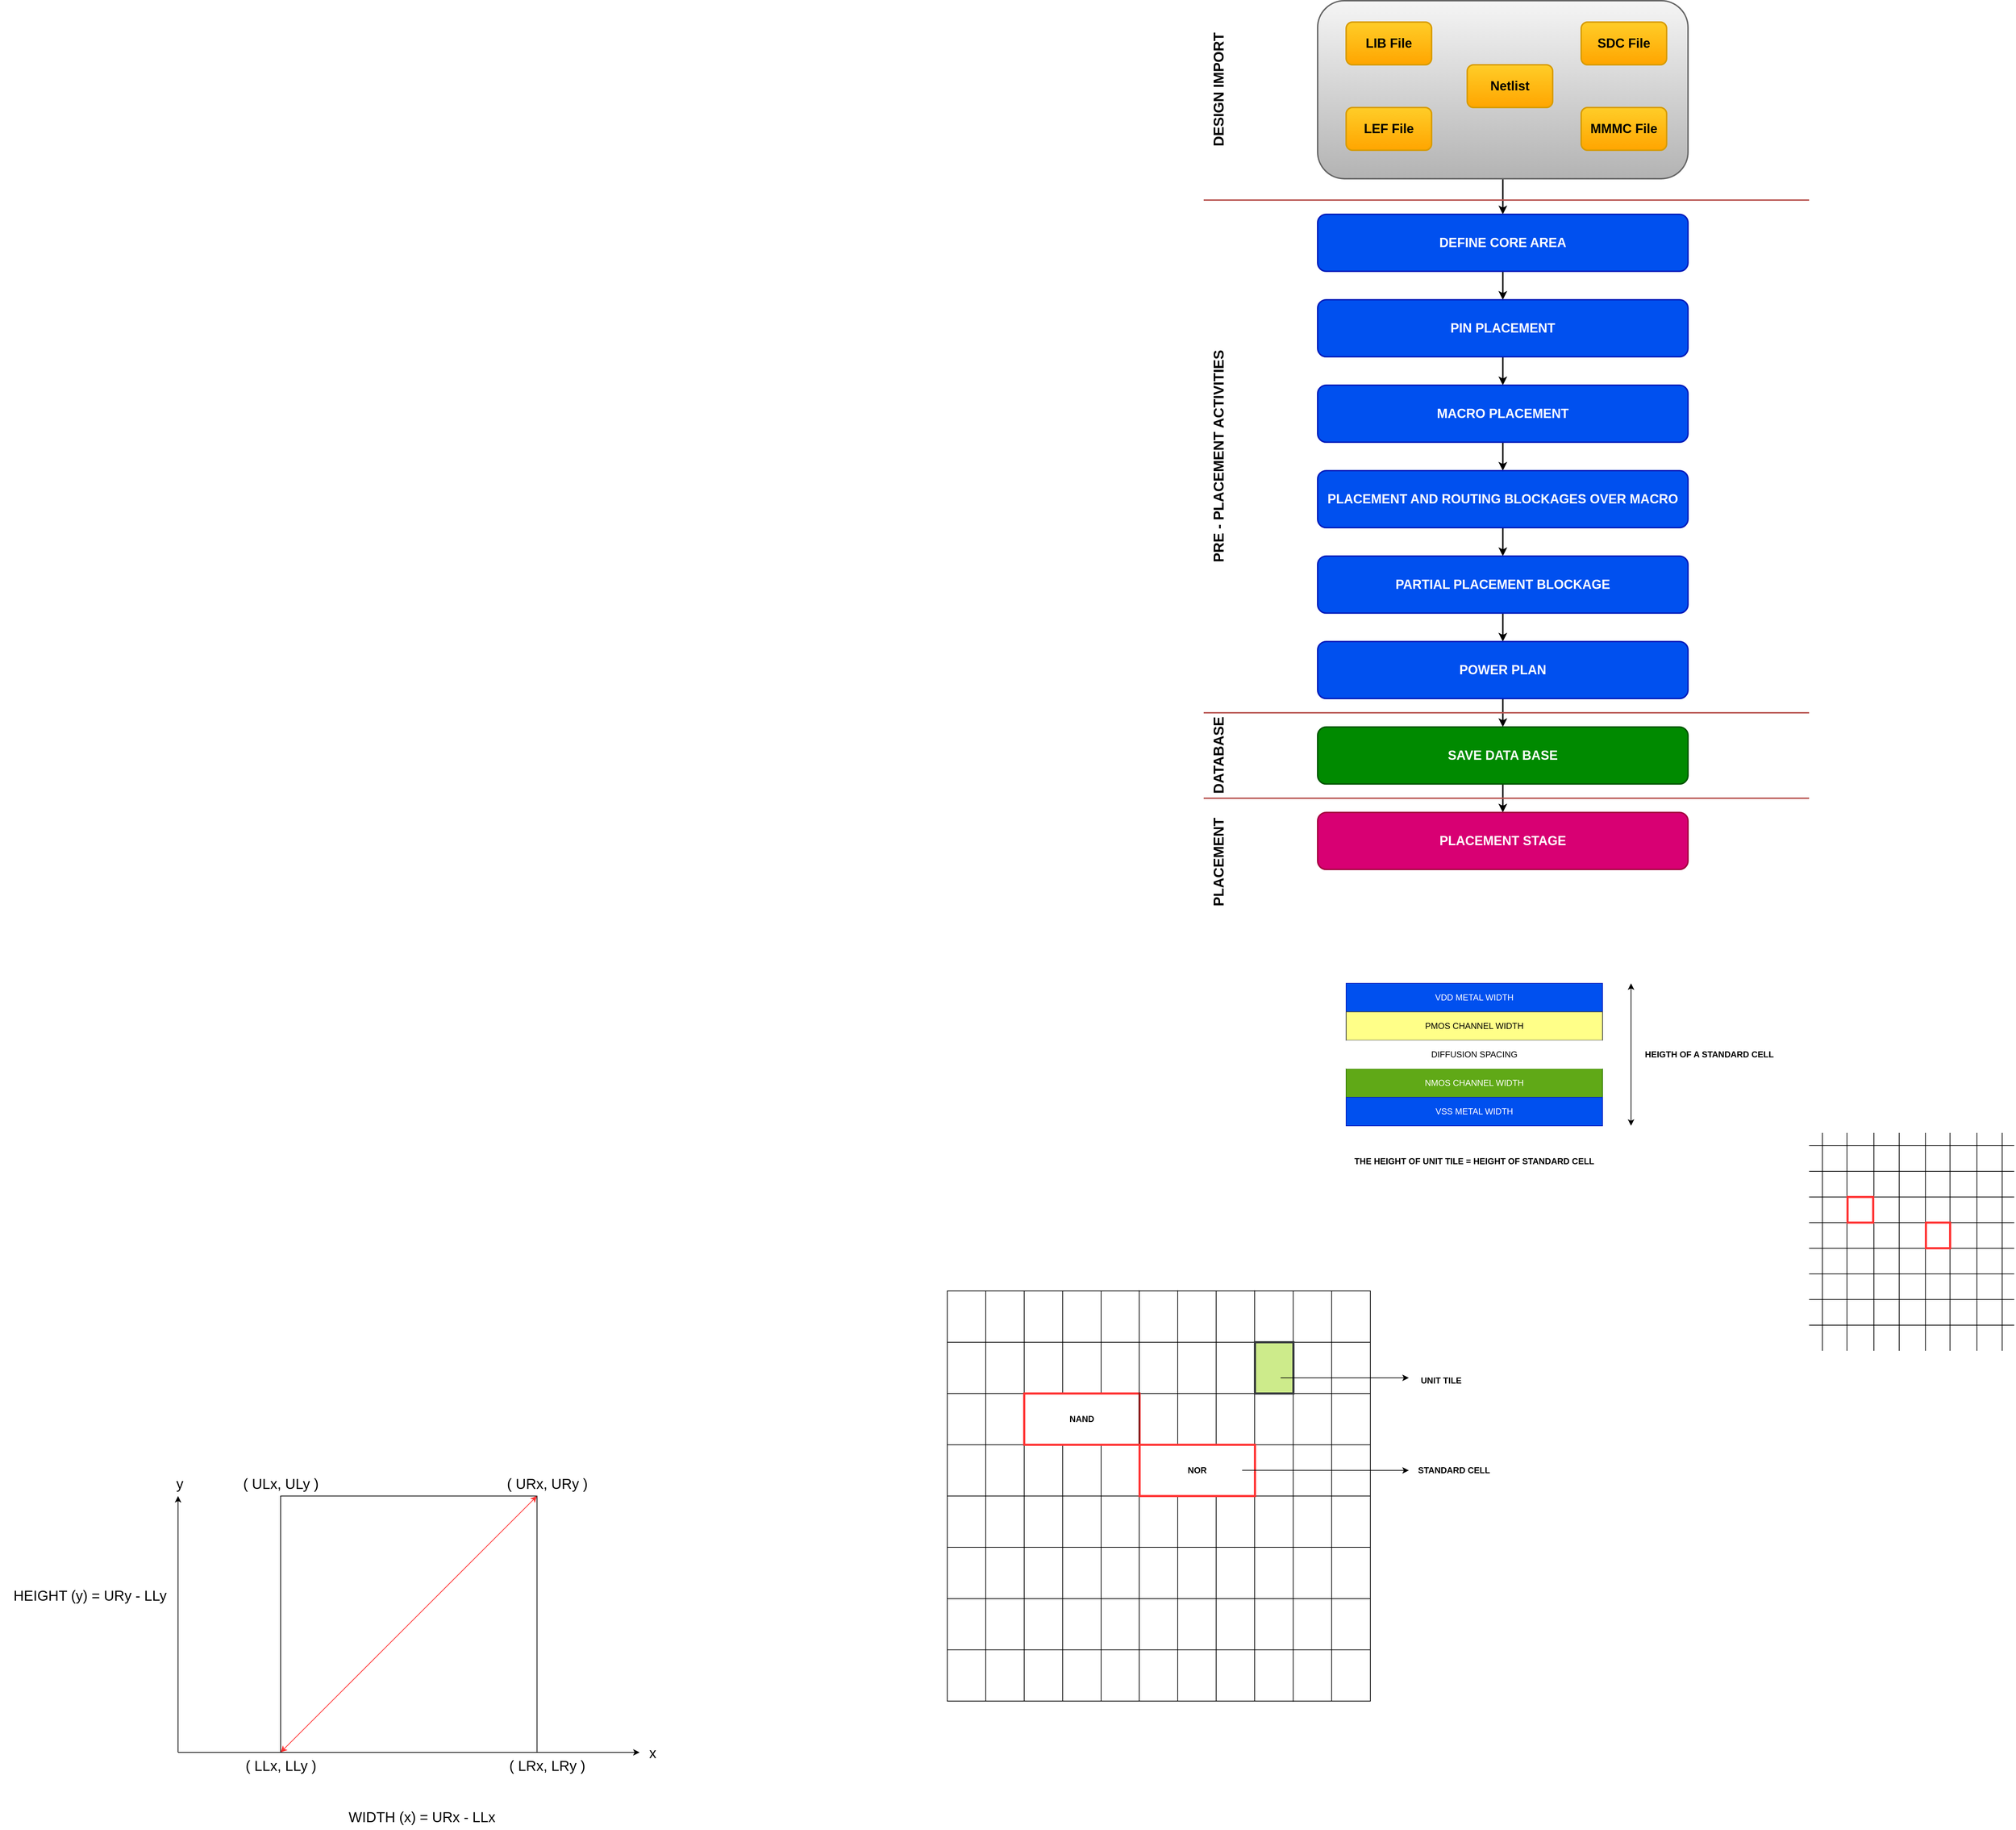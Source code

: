 <mxfile version="27.1.4">
  <diagram name="Page-1" id="ekzMZGjHH9j-4t2uULvl">
    <mxGraphModel dx="2772" dy="611" grid="1" gridSize="18" guides="1" tooltips="1" connect="1" arrows="1" fold="1" page="1" pageScale="1" pageWidth="850" pageHeight="1100" math="0" shadow="0">
      <root>
        <mxCell id="0" />
        <mxCell id="1" parent="0" />
        <mxCell id="rdmJ6DNgbbCMuEhDgJib-21" value="" style="edgeStyle=orthogonalEdgeStyle;rounded=0;orthogonalLoop=1;jettySize=auto;html=1;strokeWidth=2;fontSize=20;" edge="1" parent="1" source="rdmJ6DNgbbCMuEhDgJib-19" target="rdmJ6DNgbbCMuEhDgJib-6">
          <mxGeometry relative="1" as="geometry" />
        </mxCell>
        <mxCell id="rdmJ6DNgbbCMuEhDgJib-19" value="" style="rounded=1;whiteSpace=wrap;html=1;strokeWidth=2;fontSize=18;fillColor=#f5f5f5;gradientColor=#b3b3b3;strokeColor=#666666;" vertex="1" parent="1">
          <mxGeometry x="160" y="60" width="520" height="250" as="geometry" />
        </mxCell>
        <mxCell id="rdmJ6DNgbbCMuEhDgJib-1" value="Netlist" style="rounded=1;whiteSpace=wrap;html=1;fontStyle=1;strokeWidth=2;fontSize=18;fillColor=#ffcd28;gradientColor=#ffa500;strokeColor=#d79b00;" vertex="1" parent="1">
          <mxGeometry x="370" y="150" width="120" height="60" as="geometry" />
        </mxCell>
        <mxCell id="rdmJ6DNgbbCMuEhDgJib-2" value="LEF File" style="rounded=1;whiteSpace=wrap;html=1;fontStyle=1;strokeWidth=2;fontSize=18;fillColor=#ffcd28;gradientColor=#ffa500;strokeColor=#d79b00;" vertex="1" parent="1">
          <mxGeometry x="200" y="210" width="120" height="60" as="geometry" />
        </mxCell>
        <mxCell id="rdmJ6DNgbbCMuEhDgJib-3" value="LIB File" style="rounded=1;whiteSpace=wrap;html=1;fontStyle=1;strokeWidth=2;fontSize=18;fillColor=#ffcd28;gradientColor=#ffa500;strokeColor=#d79b00;" vertex="1" parent="1">
          <mxGeometry x="200" y="90" width="120" height="60" as="geometry" />
        </mxCell>
        <mxCell id="rdmJ6DNgbbCMuEhDgJib-4" value="SDC File" style="rounded=1;whiteSpace=wrap;html=1;fontStyle=1;strokeWidth=2;fontSize=18;fillColor=#ffcd28;gradientColor=#ffa500;strokeColor=#d79b00;" vertex="1" parent="1">
          <mxGeometry x="530" y="90" width="120" height="60" as="geometry" />
        </mxCell>
        <mxCell id="rdmJ6DNgbbCMuEhDgJib-5" value="MMMC File" style="rounded=1;whiteSpace=wrap;html=1;fontStyle=1;strokeWidth=2;fontSize=18;fillColor=#ffcd28;gradientColor=#ffa500;strokeColor=#d79b00;" vertex="1" parent="1">
          <mxGeometry x="530" y="210" width="120" height="60" as="geometry" />
        </mxCell>
        <mxCell id="rdmJ6DNgbbCMuEhDgJib-22" value="" style="edgeStyle=orthogonalEdgeStyle;rounded=0;orthogonalLoop=1;jettySize=auto;html=1;strokeWidth=2;fontSize=18;" edge="1" parent="1" source="rdmJ6DNgbbCMuEhDgJib-6" target="rdmJ6DNgbbCMuEhDgJib-12">
          <mxGeometry relative="1" as="geometry" />
        </mxCell>
        <mxCell id="rdmJ6DNgbbCMuEhDgJib-6" value="DEFINE CORE AREA" style="rounded=1;whiteSpace=wrap;html=1;fontStyle=1;strokeWidth=2;fillColor=#0050ef;fontColor=#ffffff;strokeColor=#001DBC;fontSize=18;" vertex="1" parent="1">
          <mxGeometry x="160" y="360" width="520" height="80" as="geometry" />
        </mxCell>
        <mxCell id="rdmJ6DNgbbCMuEhDgJib-23" value="" style="edgeStyle=orthogonalEdgeStyle;rounded=0;orthogonalLoop=1;jettySize=auto;html=1;strokeWidth=2;fontSize=18;" edge="1" parent="1" source="rdmJ6DNgbbCMuEhDgJib-12" target="rdmJ6DNgbbCMuEhDgJib-13">
          <mxGeometry relative="1" as="geometry" />
        </mxCell>
        <mxCell id="rdmJ6DNgbbCMuEhDgJib-12" value="PIN PLACEMENT" style="rounded=1;whiteSpace=wrap;html=1;fontStyle=1;strokeWidth=2;fillColor=#0050ef;strokeColor=#001DBC;fontColor=#ffffff;fontSize=18;" vertex="1" parent="1">
          <mxGeometry x="160" y="480" width="520" height="80" as="geometry" />
        </mxCell>
        <mxCell id="rdmJ6DNgbbCMuEhDgJib-24" value="" style="edgeStyle=orthogonalEdgeStyle;rounded=0;orthogonalLoop=1;jettySize=auto;html=1;strokeWidth=2;fontSize=18;" edge="1" parent="1" source="rdmJ6DNgbbCMuEhDgJib-13" target="rdmJ6DNgbbCMuEhDgJib-14">
          <mxGeometry relative="1" as="geometry" />
        </mxCell>
        <mxCell id="rdmJ6DNgbbCMuEhDgJib-13" value="MACRO PLACEMENT" style="rounded=1;whiteSpace=wrap;html=1;fontStyle=1;strokeWidth=2;fillColor=#0050ef;strokeColor=#001DBC;fontColor=#ffffff;fontSize=18;" vertex="1" parent="1">
          <mxGeometry x="160" y="600" width="520" height="80" as="geometry" />
        </mxCell>
        <mxCell id="rdmJ6DNgbbCMuEhDgJib-25" value="" style="edgeStyle=orthogonalEdgeStyle;rounded=0;orthogonalLoop=1;jettySize=auto;html=1;strokeWidth=2;fontSize=18;" edge="1" parent="1" source="rdmJ6DNgbbCMuEhDgJib-14" target="rdmJ6DNgbbCMuEhDgJib-15">
          <mxGeometry relative="1" as="geometry" />
        </mxCell>
        <mxCell id="rdmJ6DNgbbCMuEhDgJib-14" value="PLACEMENT AND ROUTING BLOCKAGES OVER MACRO" style="rounded=1;whiteSpace=wrap;html=1;fontStyle=1;strokeWidth=2;fillColor=#0050ef;strokeColor=#001DBC;fontColor=#ffffff;fontSize=18;" vertex="1" parent="1">
          <mxGeometry x="160" y="720" width="520" height="80" as="geometry" />
        </mxCell>
        <mxCell id="rdmJ6DNgbbCMuEhDgJib-26" value="" style="edgeStyle=orthogonalEdgeStyle;rounded=0;orthogonalLoop=1;jettySize=auto;html=1;strokeWidth=2;fontSize=18;" edge="1" parent="1" source="rdmJ6DNgbbCMuEhDgJib-15" target="rdmJ6DNgbbCMuEhDgJib-16">
          <mxGeometry relative="1" as="geometry" />
        </mxCell>
        <mxCell id="rdmJ6DNgbbCMuEhDgJib-15" value="PARTIAL PLACEMENT BLOCKAGE" style="rounded=1;whiteSpace=wrap;html=1;fontStyle=1;strokeWidth=2;fillColor=#0050ef;strokeColor=#001DBC;fontColor=#ffffff;fontSize=18;" vertex="1" parent="1">
          <mxGeometry x="160" y="840" width="520" height="80" as="geometry" />
        </mxCell>
        <mxCell id="rdmJ6DNgbbCMuEhDgJib-27" value="" style="edgeStyle=orthogonalEdgeStyle;rounded=0;orthogonalLoop=1;jettySize=auto;html=1;strokeWidth=2;fontSize=18;" edge="1" parent="1" source="rdmJ6DNgbbCMuEhDgJib-16" target="rdmJ6DNgbbCMuEhDgJib-17">
          <mxGeometry relative="1" as="geometry" />
        </mxCell>
        <mxCell id="rdmJ6DNgbbCMuEhDgJib-16" value="POWER PLAN" style="rounded=1;whiteSpace=wrap;html=1;fontStyle=1;strokeWidth=2;fillColor=#0050ef;strokeColor=#001DBC;fontColor=#ffffff;fontSize=18;" vertex="1" parent="1">
          <mxGeometry x="160" y="960" width="520" height="80" as="geometry" />
        </mxCell>
        <mxCell id="rdmJ6DNgbbCMuEhDgJib-28" value="" style="edgeStyle=orthogonalEdgeStyle;rounded=0;orthogonalLoop=1;jettySize=auto;html=1;strokeWidth=2;fontSize=18;" edge="1" parent="1" source="rdmJ6DNgbbCMuEhDgJib-17" target="rdmJ6DNgbbCMuEhDgJib-18">
          <mxGeometry relative="1" as="geometry" />
        </mxCell>
        <mxCell id="rdmJ6DNgbbCMuEhDgJib-17" value="SAVE DATA BASE" style="rounded=1;whiteSpace=wrap;html=1;fontStyle=1;strokeWidth=2;fillColor=#008a00;fontColor=#ffffff;strokeColor=#005700;fontSize=18;" vertex="1" parent="1">
          <mxGeometry x="160" y="1080" width="520" height="80" as="geometry" />
        </mxCell>
        <mxCell id="rdmJ6DNgbbCMuEhDgJib-18" value="PLACEMENT STAGE" style="rounded=1;whiteSpace=wrap;html=1;fontStyle=1;strokeWidth=2;fillColor=#d80073;fontColor=#ffffff;strokeColor=#A50040;fontSize=18;" vertex="1" parent="1">
          <mxGeometry x="160" y="1200" width="520" height="80" as="geometry" />
        </mxCell>
        <mxCell id="rdmJ6DNgbbCMuEhDgJib-29" value="DESIGN IMPORT" style="text;html=1;align=center;verticalAlign=middle;resizable=0;points=[];autosize=1;strokeColor=none;fillColor=none;fontSize=20;rotation=270;fontStyle=1;strokeWidth=2;" vertex="1" parent="1">
          <mxGeometry x="-70" y="165" width="180" height="40" as="geometry" />
        </mxCell>
        <mxCell id="rdmJ6DNgbbCMuEhDgJib-30" value="" style="html=1;rounded=0;strokeWidth=2;fillColor=#f8cecc;strokeColor=#b85450;endArrow=none;startFill=0;" edge="1" parent="1">
          <mxGeometry width="100" relative="1" as="geometry">
            <mxPoint y="1060" as="sourcePoint" />
            <mxPoint x="850" y="1060" as="targetPoint" />
          </mxGeometry>
        </mxCell>
        <mxCell id="rdmJ6DNgbbCMuEhDgJib-31" value="" style="html=1;rounded=0;strokeWidth=2;fillColor=#f8cecc;strokeColor=#b85450;endArrow=none;startFill=0;" edge="1" parent="1">
          <mxGeometry width="100" relative="1" as="geometry">
            <mxPoint y="1180" as="sourcePoint" />
            <mxPoint x="850" y="1180" as="targetPoint" />
          </mxGeometry>
        </mxCell>
        <mxCell id="rdmJ6DNgbbCMuEhDgJib-32" value="" style="html=1;rounded=0;strokeWidth=2;fillColor=#f8cecc;strokeColor=#b85450;endArrow=none;startFill=0;" edge="1" parent="1">
          <mxGeometry width="100" relative="1" as="geometry">
            <mxPoint y="340" as="sourcePoint" />
            <mxPoint x="850" y="340" as="targetPoint" />
          </mxGeometry>
        </mxCell>
        <mxCell id="rdmJ6DNgbbCMuEhDgJib-33" value="PRE - PLACEMENT ACTIVITIES" style="text;html=1;align=center;verticalAlign=middle;resizable=0;points=[];autosize=1;strokeColor=none;fillColor=none;fontSize=20;rotation=270;fontStyle=1;strokeWidth=2;" vertex="1" parent="1">
          <mxGeometry x="-140" y="680" width="320" height="40" as="geometry" />
        </mxCell>
        <mxCell id="rdmJ6DNgbbCMuEhDgJib-34" value="DATABASE" style="text;html=1;align=center;verticalAlign=middle;resizable=0;points=[];autosize=1;strokeColor=none;fillColor=none;fontSize=20;rotation=270;fontStyle=1;strokeWidth=2;" vertex="1" parent="1">
          <mxGeometry x="-45" y="1100" width="130" height="40" as="geometry" />
        </mxCell>
        <mxCell id="rdmJ6DNgbbCMuEhDgJib-35" value="PLACEMENT" style="text;html=1;align=center;verticalAlign=middle;resizable=0;points=[];autosize=1;strokeColor=none;fillColor=none;fontSize=20;rotation=270;fontStyle=1;strokeWidth=2;" vertex="1" parent="1">
          <mxGeometry x="-55" y="1250" width="150" height="40" as="geometry" />
        </mxCell>
        <mxCell id="rdmJ6DNgbbCMuEhDgJib-36" value="VDD METAL WIDTH" style="rounded=0;whiteSpace=wrap;html=1;fillColor=#0050ef;strokeColor=#001DBC;fontColor=#ffffff;" vertex="1" parent="1">
          <mxGeometry x="200" y="1440" width="360" height="40" as="geometry" />
        </mxCell>
        <mxCell id="rdmJ6DNgbbCMuEhDgJib-37" value="PMOS CHANNEL WIDTH" style="rounded=0;whiteSpace=wrap;html=1;fillColor=#ffff88;strokeColor=#36393d;" vertex="1" parent="1">
          <mxGeometry x="200" y="1480" width="360" height="40" as="geometry" />
        </mxCell>
        <mxCell id="rdmJ6DNgbbCMuEhDgJib-38" value="NMOS CHANNEL WIDTH" style="rounded=0;whiteSpace=wrap;html=1;fillColor=#60a917;fontColor=#ffffff;strokeColor=#2D7600;" vertex="1" parent="1">
          <mxGeometry x="200" y="1560" width="360" height="40" as="geometry" />
        </mxCell>
        <mxCell id="rdmJ6DNgbbCMuEhDgJib-39" value="VSS METAL WIDTH" style="rounded=0;whiteSpace=wrap;html=1;fillColor=#0050ef;fontColor=#ffffff;strokeColor=#001DBC;" vertex="1" parent="1">
          <mxGeometry x="200" y="1600" width="360" height="40" as="geometry" />
        </mxCell>
        <mxCell id="rdmJ6DNgbbCMuEhDgJib-41" value="DIFFUSION SPACING" style="rounded=0;whiteSpace=wrap;html=1;strokeColor=none;" vertex="1" parent="1">
          <mxGeometry x="200" y="1520" width="360" height="40" as="geometry" />
        </mxCell>
        <mxCell id="rdmJ6DNgbbCMuEhDgJib-42" value="" style="endArrow=classic;startArrow=classic;html=1;rounded=0;" edge="1" parent="1">
          <mxGeometry width="50" height="50" relative="1" as="geometry">
            <mxPoint x="600" y="1640" as="sourcePoint" />
            <mxPoint x="600" y="1440" as="targetPoint" />
          </mxGeometry>
        </mxCell>
        <mxCell id="rdmJ6DNgbbCMuEhDgJib-46" value="HEIGTH OF A STANDARD CELL" style="rounded=0;whiteSpace=wrap;html=1;strokeColor=none;fontStyle=1" vertex="1" parent="1">
          <mxGeometry x="610" y="1520" width="200" height="40" as="geometry" />
        </mxCell>
        <mxCell id="rdmJ6DNgbbCMuEhDgJib-47" value="THE HEIGHT OF UNIT TILE = HEIGHT OF STANDARD CELL" style="rounded=0;whiteSpace=wrap;html=1;strokeColor=none;fontStyle=1" vertex="1" parent="1">
          <mxGeometry x="200" y="1670" width="360" height="40" as="geometry" />
        </mxCell>
        <mxCell id="rdmJ6DNgbbCMuEhDgJib-48" value="" style="endArrow=none;html=1;rounded=0;" edge="1" parent="1">
          <mxGeometry width="50" height="50" relative="1" as="geometry">
            <mxPoint x="850" y="1668" as="sourcePoint" />
            <mxPoint x="1138" y="1668" as="targetPoint" />
          </mxGeometry>
        </mxCell>
        <mxCell id="rdmJ6DNgbbCMuEhDgJib-50" value="" style="endArrow=none;html=1;rounded=0;" edge="1" parent="1">
          <mxGeometry width="50" height="50" relative="1" as="geometry">
            <mxPoint x="850" y="1704" as="sourcePoint" />
            <mxPoint x="1138" y="1704" as="targetPoint" />
          </mxGeometry>
        </mxCell>
        <mxCell id="rdmJ6DNgbbCMuEhDgJib-52" value="" style="endArrow=none;html=1;rounded=0;" edge="1" parent="1">
          <mxGeometry width="50" height="50" relative="1" as="geometry">
            <mxPoint x="850" y="1740" as="sourcePoint" />
            <mxPoint x="1138" y="1740" as="targetPoint" />
          </mxGeometry>
        </mxCell>
        <mxCell id="rdmJ6DNgbbCMuEhDgJib-54" value="" style="endArrow=none;html=1;rounded=0;" edge="1" parent="1">
          <mxGeometry width="50" height="50" relative="1" as="geometry">
            <mxPoint x="850" y="1776" as="sourcePoint" />
            <mxPoint x="1138" y="1776" as="targetPoint" />
          </mxGeometry>
        </mxCell>
        <mxCell id="rdmJ6DNgbbCMuEhDgJib-56" value="" style="endArrow=none;html=1;rounded=0;" edge="1" parent="1">
          <mxGeometry width="50" height="50" relative="1" as="geometry">
            <mxPoint x="850" y="1812" as="sourcePoint" />
            <mxPoint x="1138" y="1812" as="targetPoint" />
          </mxGeometry>
        </mxCell>
        <mxCell id="rdmJ6DNgbbCMuEhDgJib-58" value="" style="endArrow=none;html=1;rounded=0;" edge="1" parent="1">
          <mxGeometry width="50" height="50" relative="1" as="geometry">
            <mxPoint x="850" y="1848" as="sourcePoint" />
            <mxPoint x="1138" y="1848" as="targetPoint" />
          </mxGeometry>
        </mxCell>
        <mxCell id="rdmJ6DNgbbCMuEhDgJib-60" value="" style="endArrow=none;html=1;rounded=0;" edge="1" parent="1">
          <mxGeometry width="50" height="50" relative="1" as="geometry">
            <mxPoint x="850" y="1884" as="sourcePoint" />
            <mxPoint x="1138" y="1884" as="targetPoint" />
          </mxGeometry>
        </mxCell>
        <mxCell id="rdmJ6DNgbbCMuEhDgJib-62" value="" style="endArrow=none;html=1;rounded=0;" edge="1" parent="1">
          <mxGeometry width="50" height="50" relative="1" as="geometry">
            <mxPoint x="850" y="1920" as="sourcePoint" />
            <mxPoint x="1138" y="1920" as="targetPoint" />
          </mxGeometry>
        </mxCell>
        <mxCell id="rdmJ6DNgbbCMuEhDgJib-64" value="" style="endArrow=none;html=1;rounded=0;" edge="1" parent="1">
          <mxGeometry width="50" height="50" relative="1" as="geometry">
            <mxPoint x="868.71" y="1650" as="sourcePoint" />
            <mxPoint x="868.71" y="1956" as="targetPoint" />
          </mxGeometry>
        </mxCell>
        <mxCell id="rdmJ6DNgbbCMuEhDgJib-66" value="" style="endArrow=none;html=1;rounded=0;" edge="1" parent="1">
          <mxGeometry width="50" height="50" relative="1" as="geometry">
            <mxPoint x="903.21" y="1650" as="sourcePoint" />
            <mxPoint x="903.21" y="1956" as="targetPoint" />
          </mxGeometry>
        </mxCell>
        <mxCell id="rdmJ6DNgbbCMuEhDgJib-68" value="" style="endArrow=none;html=1;rounded=0;" edge="1" parent="1">
          <mxGeometry width="50" height="50" relative="1" as="geometry">
            <mxPoint x="941" y="1650" as="sourcePoint" />
            <mxPoint x="941" y="1956" as="targetPoint" />
          </mxGeometry>
        </mxCell>
        <mxCell id="rdmJ6DNgbbCMuEhDgJib-70" value="" style="endArrow=none;html=1;rounded=0;" edge="1" parent="1">
          <mxGeometry width="50" height="50" relative="1" as="geometry">
            <mxPoint x="976.5" y="1650" as="sourcePoint" />
            <mxPoint x="976.5" y="1956" as="targetPoint" />
          </mxGeometry>
        </mxCell>
        <mxCell id="rdmJ6DNgbbCMuEhDgJib-72" value="" style="endArrow=none;html=1;rounded=0;" edge="1" parent="1">
          <mxGeometry width="50" height="50" relative="1" as="geometry">
            <mxPoint x="1013.33" y="1650" as="sourcePoint" />
            <mxPoint x="1013.33" y="1956" as="targetPoint" />
          </mxGeometry>
        </mxCell>
        <mxCell id="rdmJ6DNgbbCMuEhDgJib-74" value="" style="endArrow=none;html=1;rounded=0;" edge="1" parent="1">
          <mxGeometry width="50" height="50" relative="1" as="geometry">
            <mxPoint x="1047.83" y="1650" as="sourcePoint" />
            <mxPoint x="1047.83" y="1956" as="targetPoint" />
          </mxGeometry>
        </mxCell>
        <mxCell id="rdmJ6DNgbbCMuEhDgJib-76" value="" style="endArrow=none;html=1;rounded=0;" edge="1" parent="1">
          <mxGeometry width="50" height="50" relative="1" as="geometry">
            <mxPoint x="1085.62" y="1650" as="sourcePoint" />
            <mxPoint x="1085.62" y="1956" as="targetPoint" />
          </mxGeometry>
        </mxCell>
        <mxCell id="rdmJ6DNgbbCMuEhDgJib-78" value="" style="endArrow=none;html=1;rounded=0;" edge="1" parent="1">
          <mxGeometry width="50" height="50" relative="1" as="geometry">
            <mxPoint x="1121.12" y="1650" as="sourcePoint" />
            <mxPoint x="1121.12" y="1956" as="targetPoint" />
          </mxGeometry>
        </mxCell>
        <mxCell id="rdmJ6DNgbbCMuEhDgJib-81" value="" style="rounded=0;whiteSpace=wrap;html=1;strokeWidth=3;strokeColor=#FF3333;" vertex="1" parent="1">
          <mxGeometry x="904" y="1740" width="36" height="36" as="geometry" />
        </mxCell>
        <mxCell id="rdmJ6DNgbbCMuEhDgJib-82" value="" style="rounded=0;whiteSpace=wrap;html=1;strokeWidth=3;strokeColor=#FF3333;" vertex="1" parent="1">
          <mxGeometry x="1014" y="1776" width="34" height="36" as="geometry" />
        </mxCell>
        <mxCell id="rdmJ6DNgbbCMuEhDgJib-84" value="" style="rounded=0;whiteSpace=wrap;html=1;" vertex="1" parent="1">
          <mxGeometry x="-360" y="1944" width="594" height="72" as="geometry" />
        </mxCell>
        <mxCell id="rdmJ6DNgbbCMuEhDgJib-85" value="" style="rounded=0;whiteSpace=wrap;html=1;" vertex="1" parent="1">
          <mxGeometry x="-360" y="2016" width="594" height="72" as="geometry" />
        </mxCell>
        <mxCell id="rdmJ6DNgbbCMuEhDgJib-86" value="" style="rounded=0;whiteSpace=wrap;html=1;" vertex="1" parent="1">
          <mxGeometry x="-360" y="2088" width="594" height="72" as="geometry" />
        </mxCell>
        <mxCell id="rdmJ6DNgbbCMuEhDgJib-87" value="" style="rounded=0;whiteSpace=wrap;html=1;" vertex="1" parent="1">
          <mxGeometry x="-360" y="2160" width="594" height="72" as="geometry" />
        </mxCell>
        <mxCell id="rdmJ6DNgbbCMuEhDgJib-88" value="" style="rounded=0;whiteSpace=wrap;html=1;" vertex="1" parent="1">
          <mxGeometry x="-360" y="2232" width="594" height="72" as="geometry" />
        </mxCell>
        <mxCell id="rdmJ6DNgbbCMuEhDgJib-89" value="" style="rounded=0;whiteSpace=wrap;html=1;" vertex="1" parent="1">
          <mxGeometry x="-360" y="2304" width="594" height="72" as="geometry" />
        </mxCell>
        <mxCell id="rdmJ6DNgbbCMuEhDgJib-90" value="" style="rounded=0;whiteSpace=wrap;html=1;" vertex="1" parent="1">
          <mxGeometry x="-360" y="2376" width="594" height="72" as="geometry" />
        </mxCell>
        <mxCell id="rdmJ6DNgbbCMuEhDgJib-83" value="" style="rounded=0;whiteSpace=wrap;html=1;" vertex="1" parent="1">
          <mxGeometry x="-360" y="1872" width="594" height="72" as="geometry" />
        </mxCell>
        <mxCell id="rdmJ6DNgbbCMuEhDgJib-99" value="" style="endArrow=none;html=1;rounded=0;" edge="1" parent="1">
          <mxGeometry width="50" height="50" relative="1" as="geometry">
            <mxPoint x="-306" y="2447.997" as="sourcePoint" />
            <mxPoint x="-306" y="1871.57" as="targetPoint" />
          </mxGeometry>
        </mxCell>
        <mxCell id="rdmJ6DNgbbCMuEhDgJib-100" value="" style="endArrow=none;html=1;rounded=0;" edge="1" parent="1">
          <mxGeometry width="50" height="50" relative="1" as="geometry">
            <mxPoint x="-252" y="2447.997" as="sourcePoint" />
            <mxPoint x="-252" y="1871.57" as="targetPoint" />
          </mxGeometry>
        </mxCell>
        <mxCell id="rdmJ6DNgbbCMuEhDgJib-101" value="" style="endArrow=none;html=1;rounded=0;" edge="1" parent="1">
          <mxGeometry width="50" height="50" relative="1" as="geometry">
            <mxPoint x="-198" y="2448.427" as="sourcePoint" />
            <mxPoint x="-198" y="1872" as="targetPoint" />
          </mxGeometry>
        </mxCell>
        <mxCell id="rdmJ6DNgbbCMuEhDgJib-102" value="" style="endArrow=none;html=1;rounded=0;" edge="1" parent="1">
          <mxGeometry width="50" height="50" relative="1" as="geometry">
            <mxPoint x="-144" y="2447.997" as="sourcePoint" />
            <mxPoint x="-144" y="1871.57" as="targetPoint" />
          </mxGeometry>
        </mxCell>
        <mxCell id="rdmJ6DNgbbCMuEhDgJib-108" value="NAND" style="rounded=0;whiteSpace=wrap;html=1;strokeColor=#FF3333;strokeWidth=3;fontStyle=1" vertex="1" parent="1">
          <mxGeometry x="-252" y="2016" width="162" height="72" as="geometry" />
        </mxCell>
        <mxCell id="rdmJ6DNgbbCMuEhDgJib-110" value="" style="endArrow=none;html=1;rounded=0;" edge="1" parent="1">
          <mxGeometry width="50" height="50" relative="1" as="geometry">
            <mxPoint x="-90.48" y="2447.567" as="sourcePoint" />
            <mxPoint x="-90.48" y="1871.14" as="targetPoint" />
          </mxGeometry>
        </mxCell>
        <mxCell id="rdmJ6DNgbbCMuEhDgJib-111" value="" style="endArrow=none;html=1;rounded=0;" edge="1" parent="1">
          <mxGeometry width="50" height="50" relative="1" as="geometry">
            <mxPoint x="-36.48" y="2447.567" as="sourcePoint" />
            <mxPoint x="-36.48" y="1871.14" as="targetPoint" />
          </mxGeometry>
        </mxCell>
        <mxCell id="rdmJ6DNgbbCMuEhDgJib-112" value="" style="endArrow=none;html=1;rounded=0;" edge="1" parent="1">
          <mxGeometry width="50" height="50" relative="1" as="geometry">
            <mxPoint x="17.52" y="2447.997" as="sourcePoint" />
            <mxPoint x="17.52" y="1871.57" as="targetPoint" />
          </mxGeometry>
        </mxCell>
        <mxCell id="rdmJ6DNgbbCMuEhDgJib-113" value="" style="endArrow=none;html=1;rounded=0;" edge="1" parent="1">
          <mxGeometry width="50" height="50" relative="1" as="geometry">
            <mxPoint x="71.52" y="2447.567" as="sourcePoint" />
            <mxPoint x="71.52" y="1871.14" as="targetPoint" />
          </mxGeometry>
        </mxCell>
        <mxCell id="rdmJ6DNgbbCMuEhDgJib-114" value="" style="endArrow=none;html=1;rounded=0;" edge="1" parent="1">
          <mxGeometry width="50" height="50" relative="1" as="geometry">
            <mxPoint x="125.67" y="2448.857" as="sourcePoint" />
            <mxPoint x="125.67" y="1872.43" as="targetPoint" />
          </mxGeometry>
        </mxCell>
        <mxCell id="rdmJ6DNgbbCMuEhDgJib-115" value="" style="endArrow=none;html=1;rounded=0;" edge="1" parent="1">
          <mxGeometry width="50" height="50" relative="1" as="geometry">
            <mxPoint x="179.67" y="2448.427" as="sourcePoint" />
            <mxPoint x="179.67" y="1872" as="targetPoint" />
          </mxGeometry>
        </mxCell>
        <mxCell id="rdmJ6DNgbbCMuEhDgJib-116" value="NOR" style="rounded=0;whiteSpace=wrap;html=1;strokeColor=#FF3333;strokeWidth=3;fontStyle=1" vertex="1" parent="1">
          <mxGeometry x="-90" y="2088" width="162" height="72" as="geometry" />
        </mxCell>
        <mxCell id="rdmJ6DNgbbCMuEhDgJib-117" value="" style="rounded=0;whiteSpace=wrap;html=1;strokeColor=#36393d;strokeWidth=3;fontStyle=1;fillColor=#cdeb8b;" vertex="1" parent="1">
          <mxGeometry x="72" y="1944" width="54" height="72" as="geometry" />
        </mxCell>
        <mxCell id="rdmJ6DNgbbCMuEhDgJib-118" value="" style="endArrow=classic;html=1;rounded=0;" edge="1" parent="1">
          <mxGeometry width="50" height="50" relative="1" as="geometry">
            <mxPoint x="108" y="1994" as="sourcePoint" />
            <mxPoint x="288" y="1994" as="targetPoint" />
          </mxGeometry>
        </mxCell>
        <mxCell id="rdmJ6DNgbbCMuEhDgJib-119" value="" style="endArrow=classic;html=1;rounded=0;" edge="1" parent="1">
          <mxGeometry width="50" height="50" relative="1" as="geometry">
            <mxPoint x="54" y="2123.86" as="sourcePoint" />
            <mxPoint x="288" y="2124" as="targetPoint" />
          </mxGeometry>
        </mxCell>
        <mxCell id="rdmJ6DNgbbCMuEhDgJib-120" value="UNIT TILE" style="text;html=1;align=center;verticalAlign=middle;resizable=0;points=[];autosize=1;strokeColor=none;fillColor=none;fontStyle=1" vertex="1" parent="1">
          <mxGeometry x="288" y="1980" width="90" height="36" as="geometry" />
        </mxCell>
        <mxCell id="rdmJ6DNgbbCMuEhDgJib-121" value="STANDARD CELL" style="text;html=1;align=center;verticalAlign=middle;resizable=0;points=[];autosize=1;strokeColor=none;fillColor=none;fontStyle=1" vertex="1" parent="1">
          <mxGeometry x="288" y="2106" width="126" height="36" as="geometry" />
        </mxCell>
        <mxCell id="rdmJ6DNgbbCMuEhDgJib-122" value="" style="whiteSpace=wrap;html=1;aspect=fixed;fontSize=20;" vertex="1" parent="1">
          <mxGeometry x="-1296" y="2160" width="360" height="360" as="geometry" />
        </mxCell>
        <mxCell id="rdmJ6DNgbbCMuEhDgJib-123" value="( LLx, LLy )" style="text;html=1;align=center;verticalAlign=middle;resizable=0;points=[];autosize=1;strokeColor=none;fillColor=none;fontSize=20;" vertex="1" parent="1">
          <mxGeometry x="-1359" y="2520" width="126" height="36" as="geometry" />
        </mxCell>
        <mxCell id="rdmJ6DNgbbCMuEhDgJib-124" value="( LRx, LRy )" style="text;html=1;align=center;verticalAlign=middle;resizable=0;points=[];autosize=1;strokeColor=none;fillColor=none;fontSize=20;" vertex="1" parent="1">
          <mxGeometry x="-994" y="2520" width="144" height="36" as="geometry" />
        </mxCell>
        <mxCell id="rdmJ6DNgbbCMuEhDgJib-125" value="( ULx, ULy )" style="text;html=1;align=center;verticalAlign=middle;resizable=0;points=[];autosize=1;strokeColor=none;fillColor=none;fontSize=20;" vertex="1" parent="1">
          <mxGeometry x="-1368" y="2124" width="144" height="36" as="geometry" />
        </mxCell>
        <mxCell id="rdmJ6DNgbbCMuEhDgJib-126" value="( URx, URy )" style="text;html=1;align=center;verticalAlign=middle;resizable=0;points=[];autosize=1;strokeColor=none;fillColor=none;fontSize=20;" vertex="1" parent="1">
          <mxGeometry x="-994" y="2124" width="144" height="36" as="geometry" />
        </mxCell>
        <mxCell id="rdmJ6DNgbbCMuEhDgJib-127" value="" style="endArrow=classic;startArrow=classic;html=1;rounded=0;exitX=0;exitY=1;exitDx=0;exitDy=0;fontSize=20;fontColor=#FF3333;strokeColor=#FF3333;" edge="1" parent="1" source="rdmJ6DNgbbCMuEhDgJib-122">
          <mxGeometry width="50" height="50" relative="1" as="geometry">
            <mxPoint x="-1152" y="2520" as="sourcePoint" />
            <mxPoint x="-936" y="2160" as="targetPoint" />
          </mxGeometry>
        </mxCell>
        <mxCell id="rdmJ6DNgbbCMuEhDgJib-128" value="" style="endArrow=classic;html=1;rounded=0;fontSize=20;" edge="1" parent="1">
          <mxGeometry width="50" height="50" relative="1" as="geometry">
            <mxPoint x="-1440" y="2520" as="sourcePoint" />
            <mxPoint x="-1440" y="2160" as="targetPoint" />
          </mxGeometry>
        </mxCell>
        <mxCell id="rdmJ6DNgbbCMuEhDgJib-129" value="" style="endArrow=classic;html=1;rounded=0;fontSize=20;" edge="1" parent="1">
          <mxGeometry width="50" height="50" relative="1" as="geometry">
            <mxPoint x="-1440" y="2520" as="sourcePoint" />
            <mxPoint x="-792" y="2520" as="targetPoint" />
          </mxGeometry>
        </mxCell>
        <mxCell id="rdmJ6DNgbbCMuEhDgJib-130" value="y" style="text;html=1;align=center;verticalAlign=middle;resizable=0;points=[];autosize=1;strokeColor=none;fillColor=none;fontSize=20;" vertex="1" parent="1">
          <mxGeometry x="-1465" y="2124" width="54" height="36" as="geometry" />
        </mxCell>
        <mxCell id="rdmJ6DNgbbCMuEhDgJib-131" value="x" style="text;html=1;align=center;verticalAlign=middle;resizable=0;points=[];autosize=1;strokeColor=none;fillColor=none;fontSize=20;" vertex="1" parent="1">
          <mxGeometry x="-801" y="2502" width="54" height="36" as="geometry" />
        </mxCell>
        <mxCell id="rdmJ6DNgbbCMuEhDgJib-132" value="HEIGHT (y) = URy - LLy" style="text;html=1;align=center;verticalAlign=middle;resizable=0;points=[];autosize=1;strokeColor=none;fillColor=none;fontSize=20;" vertex="1" parent="1">
          <mxGeometry x="-1690" y="2281" width="252" height="36" as="geometry" />
        </mxCell>
        <mxCell id="rdmJ6DNgbbCMuEhDgJib-133" value="WIDTH (x) = URx - LLx" style="text;html=1;align=center;verticalAlign=middle;resizable=0;points=[];autosize=1;strokeColor=none;fillColor=none;fontSize=20;" vertex="1" parent="1">
          <mxGeometry x="-1215" y="2592" width="234" height="36" as="geometry" />
        </mxCell>
      </root>
    </mxGraphModel>
  </diagram>
</mxfile>
